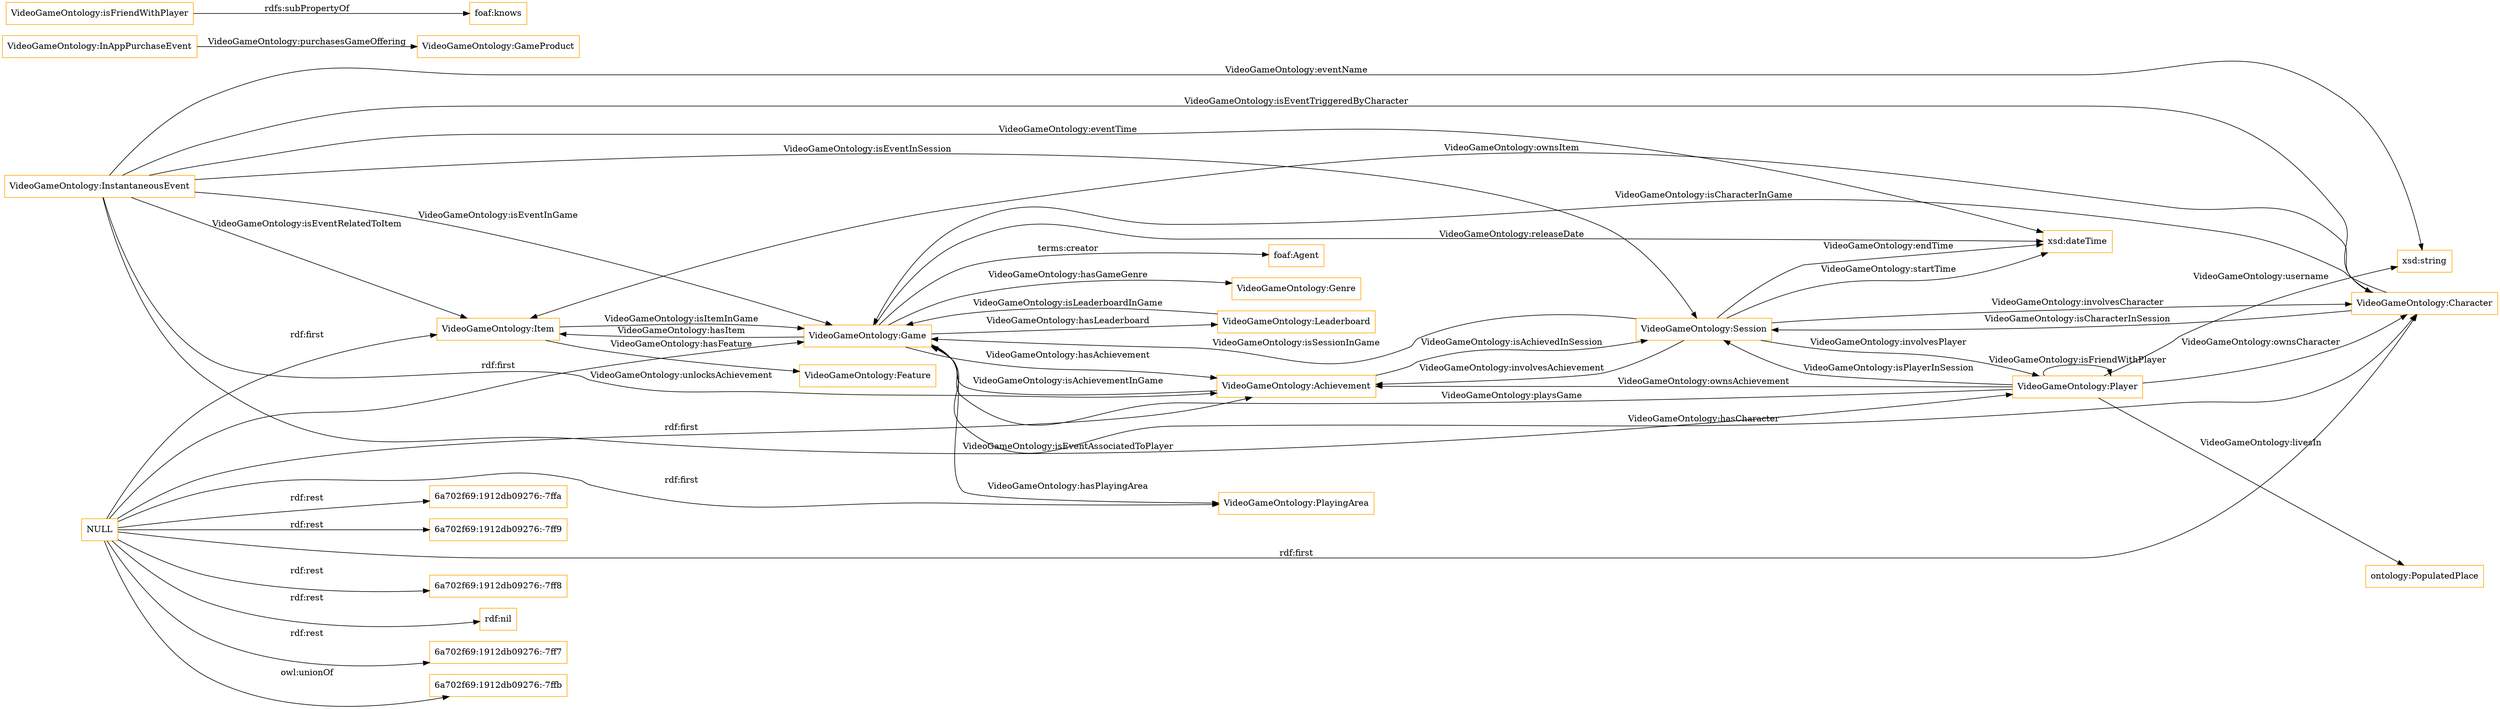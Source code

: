 digraph ar2dtool_diagram { 
rankdir=LR;
size="1501"
node [shape = rectangle, color="orange"]; "VideoGameOntology:Item" "VideoGameOntology:Achievement" "VideoGameOntology:GameProduct" "VideoGameOntology:Character" "foaf:Agent" "VideoGameOntology:Leaderboard" "ontology:PopulatedPlace" "VideoGameOntology:Session" "VideoGameOntology:Player" "VideoGameOntology:Feature" "VideoGameOntology:InstantaneousEvent" "VideoGameOntology:InAppPurchaseEvent" "VideoGameOntology:Genre" "VideoGameOntology:PlayingArea" "VideoGameOntology:Game" ; /*classes style*/
	"VideoGameOntology:isFriendWithPlayer" -> "foaf:knows" [ label = "rdfs:subPropertyOf" ];
	"NULL" -> "6a702f69:1912db09276:-7ff9" [ label = "rdf:rest" ];
	"NULL" -> "VideoGameOntology:Character" [ label = "rdf:first" ];
	"NULL" -> "VideoGameOntology:PlayingArea" [ label = "rdf:first" ];
	"NULL" -> "6a702f69:1912db09276:-7ff8" [ label = "rdf:rest" ];
	"NULL" -> "VideoGameOntology:Achievement" [ label = "rdf:first" ];
	"NULL" -> "rdf:nil" [ label = "rdf:rest" ];
	"NULL" -> "6a702f69:1912db09276:-7ff7" [ label = "rdf:rest" ];
	"NULL" -> "VideoGameOntology:Item" [ label = "rdf:first" ];
	"NULL" -> "6a702f69:1912db09276:-7ffb" [ label = "owl:unionOf" ];
	"NULL" -> "6a702f69:1912db09276:-7ffa" [ label = "rdf:rest" ];
	"NULL" -> "VideoGameOntology:Game" [ label = "rdf:first" ];
	"VideoGameOntology:Game" -> "VideoGameOntology:Leaderboard" [ label = "VideoGameOntology:hasLeaderboard" ];
	"VideoGameOntology:Player" -> "VideoGameOntology:Character" [ label = "VideoGameOntology:ownsCharacter" ];
	"VideoGameOntology:Leaderboard" -> "VideoGameOntology:Game" [ label = "VideoGameOntology:isLeaderboardInGame" ];
	"VideoGameOntology:Character" -> "VideoGameOntology:Game" [ label = "VideoGameOntology:isCharacterInGame" ];
	"VideoGameOntology:InstantaneousEvent" -> "VideoGameOntology:Character" [ label = "VideoGameOntology:isEventTriggeredByCharacter" ];
	"VideoGameOntology:Session" -> "VideoGameOntology:Character" [ label = "VideoGameOntology:involvesCharacter" ];
	"VideoGameOntology:Game" -> "VideoGameOntology:Genre" [ label = "VideoGameOntology:hasGameGenre" ];
	"VideoGameOntology:InstantaneousEvent" -> "VideoGameOntology:Item" [ label = "VideoGameOntology:isEventRelatedToItem" ];
	"VideoGameOntology:Session" -> "xsd:dateTime" [ label = "VideoGameOntology:startTime" ];
	"VideoGameOntology:Player" -> "VideoGameOntology:Player" [ label = "VideoGameOntology:isFriendWithPlayer" ];
	"VideoGameOntology:Character" -> "VideoGameOntology:Session" [ label = "VideoGameOntology:isCharacterInSession" ];
	"VideoGameOntology:Achievement" -> "VideoGameOntology:Session" [ label = "VideoGameOntology:isAchievedInSession" ];
	"VideoGameOntology:InstantaneousEvent" -> "VideoGameOntology:Game" [ label = "VideoGameOntology:isEventInGame" ];
	"VideoGameOntology:Session" -> "xsd:dateTime" [ label = "VideoGameOntology:endTime" ];
	"VideoGameOntology:InstantaneousEvent" -> "xsd:dateTime" [ label = "VideoGameOntology:eventTime" ];
	"VideoGameOntology:Game" -> "VideoGameOntology:Character" [ label = "VideoGameOntology:hasCharacter" ];
	"VideoGameOntology:Session" -> "VideoGameOntology:Player" [ label = "VideoGameOntology:involvesPlayer" ];
	"VideoGameOntology:Player" -> "ontology:PopulatedPlace" [ label = "VideoGameOntology:livesIn" ];
	"VideoGameOntology:InstantaneousEvent" -> "xsd:string" [ label = "VideoGameOntology:eventName" ];
	"VideoGameOntology:Player" -> "VideoGameOntology:Achievement" [ label = "VideoGameOntology:ownsAchievement" ];
	"VideoGameOntology:Session" -> "VideoGameOntology:Game" [ label = "VideoGameOntology:isSessionInGame" ];
	"VideoGameOntology:Game" -> "VideoGameOntology:Achievement" [ label = "VideoGameOntology:hasAchievement" ];
	"VideoGameOntology:Game" -> "VideoGameOntology:PlayingArea" [ label = "VideoGameOntology:hasPlayingArea" ];
	"VideoGameOntology:InAppPurchaseEvent" -> "VideoGameOntology:GameProduct" [ label = "VideoGameOntology:purchasesGameOffering" ];
	"VideoGameOntology:Character" -> "VideoGameOntology:Item" [ label = "VideoGameOntology:ownsItem" ];
	"VideoGameOntology:Player" -> "VideoGameOntology:Session" [ label = "VideoGameOntology:isPlayerInSession" ];
	"VideoGameOntology:Player" -> "VideoGameOntology:Game" [ label = "VideoGameOntology:playsGame" ];
	"VideoGameOntology:Player" -> "xsd:string" [ label = "VideoGameOntology:username" ];
	"VideoGameOntology:Game" -> "foaf:Agent" [ label = "terms:creator" ];
	"VideoGameOntology:Game" -> "VideoGameOntology:Item" [ label = "VideoGameOntology:hasItem" ];
	"VideoGameOntology:Item" -> "VideoGameOntology:Game" [ label = "VideoGameOntology:isItemInGame" ];
	"VideoGameOntology:InstantaneousEvent" -> "VideoGameOntology:Player" [ label = "VideoGameOntology:isEventAssociatedToPlayer" ];
	"VideoGameOntology:InstantaneousEvent" -> "VideoGameOntology:Achievement" [ label = "VideoGameOntology:unlocksAchievement" ];
	"VideoGameOntology:Achievement" -> "VideoGameOntology:Game" [ label = "VideoGameOntology:isAchievementInGame" ];
	"VideoGameOntology:InstantaneousEvent" -> "VideoGameOntology:Session" [ label = "VideoGameOntology:isEventInSession" ];
	"VideoGameOntology:Game" -> "xsd:dateTime" [ label = "VideoGameOntology:releaseDate" ];
	"VideoGameOntology:Session" -> "VideoGameOntology:Achievement" [ label = "VideoGameOntology:involvesAchievement" ];
	"VideoGameOntology:Item" -> "VideoGameOntology:Feature" [ label = "VideoGameOntology:hasFeature" ];

}
